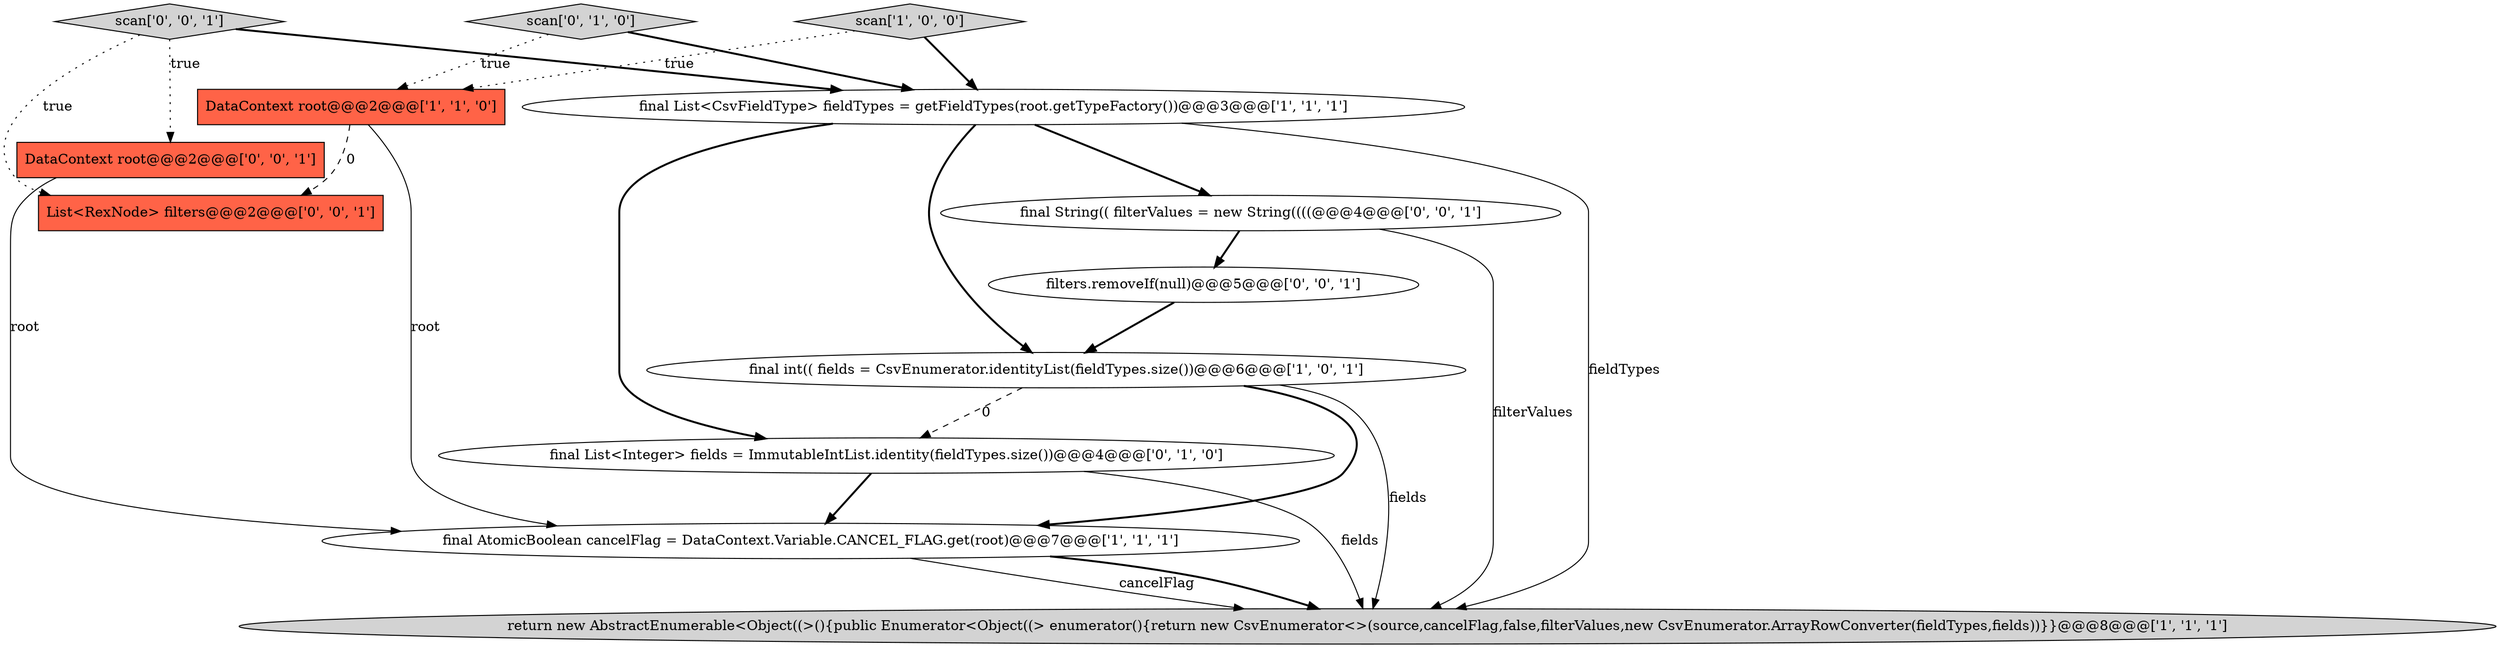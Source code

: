 digraph {
9 [style = filled, label = "filters.removeIf(null)@@@5@@@['0', '0', '1']", fillcolor = white, shape = ellipse image = "AAA0AAABBB3BBB"];
11 [style = filled, label = "List<RexNode> filters@@@2@@@['0', '0', '1']", fillcolor = tomato, shape = box image = "AAA0AAABBB3BBB"];
0 [style = filled, label = "final AtomicBoolean cancelFlag = DataContext.Variable.CANCEL_FLAG.get(root)@@@7@@@['1', '1', '1']", fillcolor = white, shape = ellipse image = "AAA0AAABBB1BBB"];
3 [style = filled, label = "scan['1', '0', '0']", fillcolor = lightgray, shape = diamond image = "AAA0AAABBB1BBB"];
2 [style = filled, label = "return new AbstractEnumerable<Object((>(){public Enumerator<Object((> enumerator(){return new CsvEnumerator<>(source,cancelFlag,false,filterValues,new CsvEnumerator.ArrayRowConverter(fieldTypes,fields))}}@@@8@@@['1', '1', '1']", fillcolor = lightgray, shape = ellipse image = "AAA0AAABBB1BBB"];
6 [style = filled, label = "final List<Integer> fields = ImmutableIntList.identity(fieldTypes.size())@@@4@@@['0', '1', '0']", fillcolor = white, shape = ellipse image = "AAA1AAABBB2BBB"];
10 [style = filled, label = "scan['0', '0', '1']", fillcolor = lightgray, shape = diamond image = "AAA0AAABBB3BBB"];
12 [style = filled, label = "final String(( filterValues = new String((((@@@4@@@['0', '0', '1']", fillcolor = white, shape = ellipse image = "AAA0AAABBB3BBB"];
4 [style = filled, label = "DataContext root@@@2@@@['1', '1', '0']", fillcolor = tomato, shape = box image = "AAA0AAABBB1BBB"];
5 [style = filled, label = "final List<CsvFieldType> fieldTypes = getFieldTypes(root.getTypeFactory())@@@3@@@['1', '1', '1']", fillcolor = white, shape = ellipse image = "AAA0AAABBB1BBB"];
1 [style = filled, label = "final int(( fields = CsvEnumerator.identityList(fieldTypes.size())@@@6@@@['1', '0', '1']", fillcolor = white, shape = ellipse image = "AAA0AAABBB1BBB"];
8 [style = filled, label = "DataContext root@@@2@@@['0', '0', '1']", fillcolor = tomato, shape = box image = "AAA0AAABBB3BBB"];
7 [style = filled, label = "scan['0', '1', '0']", fillcolor = lightgray, shape = diamond image = "AAA0AAABBB2BBB"];
4->0 [style = solid, label="root"];
4->11 [style = dashed, label="0"];
7->4 [style = dotted, label="true"];
12->2 [style = solid, label="filterValues"];
1->2 [style = solid, label="fields"];
5->1 [style = bold, label=""];
6->0 [style = bold, label=""];
3->5 [style = bold, label=""];
12->9 [style = bold, label=""];
0->2 [style = solid, label="cancelFlag"];
8->0 [style = solid, label="root"];
3->4 [style = dotted, label="true"];
10->8 [style = dotted, label="true"];
6->2 [style = solid, label="fields"];
7->5 [style = bold, label=""];
5->12 [style = bold, label=""];
1->6 [style = dashed, label="0"];
0->2 [style = bold, label=""];
10->11 [style = dotted, label="true"];
9->1 [style = bold, label=""];
10->5 [style = bold, label=""];
5->6 [style = bold, label=""];
5->2 [style = solid, label="fieldTypes"];
1->0 [style = bold, label=""];
}
